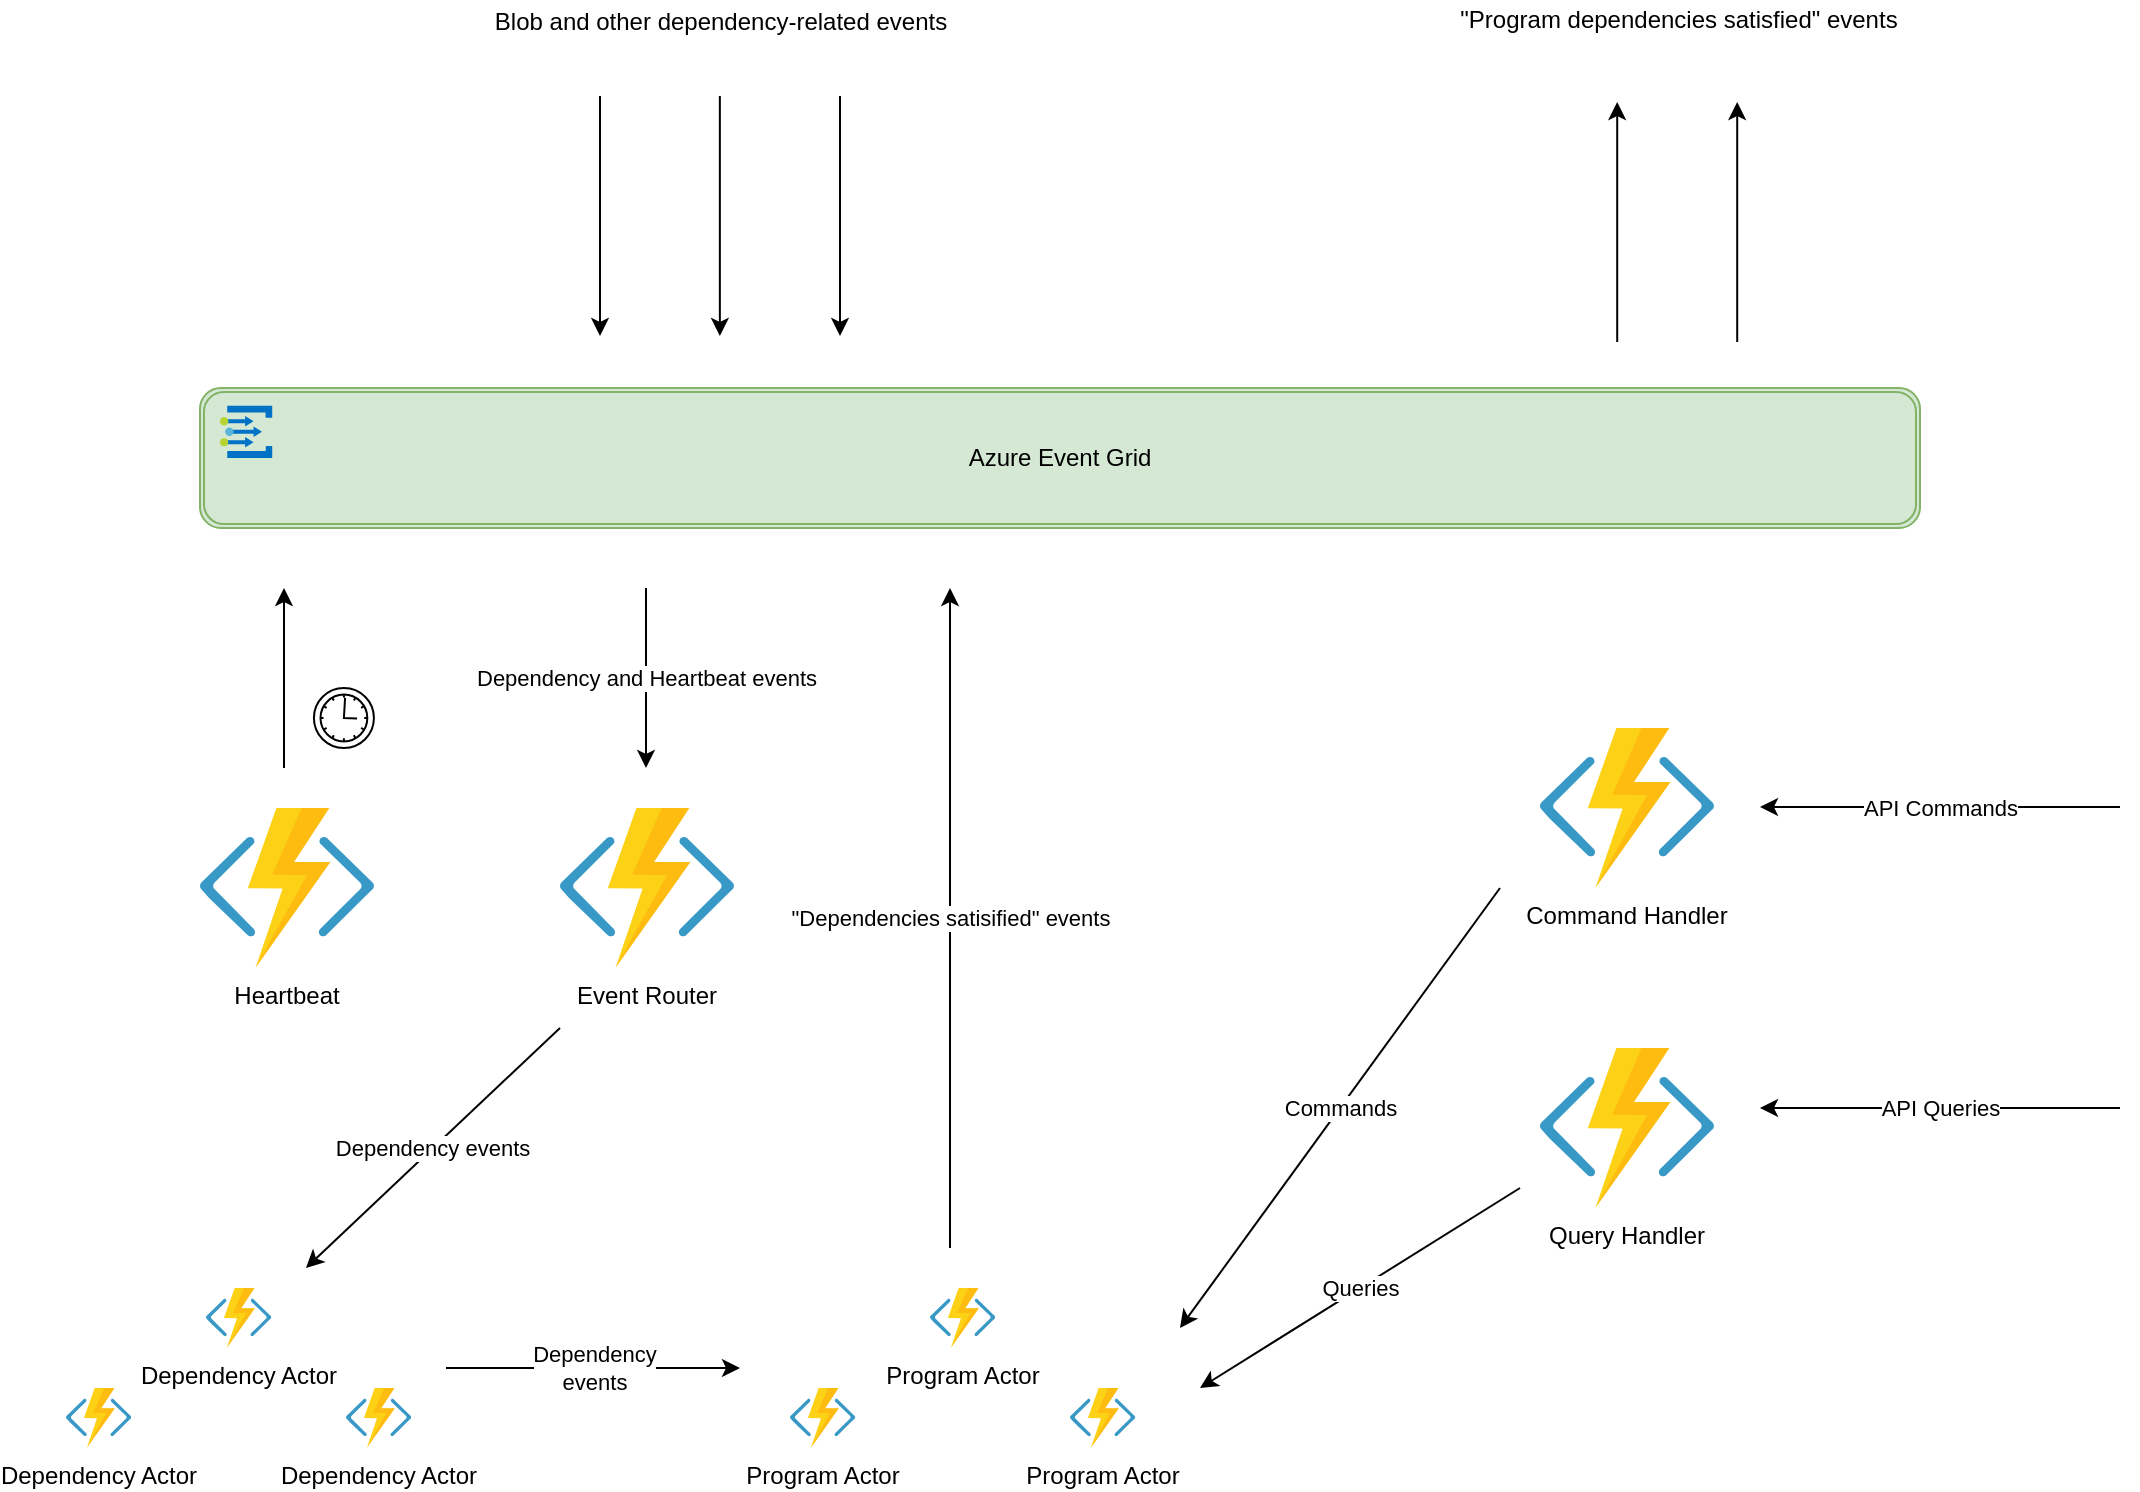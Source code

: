 <mxfile version="12.4.7" type="device"><diagram id="gU7IONG342DIpIpy1c3W" name="Page-1"><mxGraphModel dx="1344" dy="912" grid="1" gridSize="10" guides="1" tooltips="1" connect="1" arrows="1" fold="1" page="1" pageScale="1" pageWidth="1100" pageHeight="850" math="0" shadow="0"><root><mxCell id="0"/><mxCell id="1" parent="0"/><mxCell id="MesPNhYWMWJGHhTgWWdD-15" value="" style="group" parent="1" vertex="1" connectable="0"><mxGeometry x="415" y="640" width="172.61" height="130" as="geometry"/></mxCell><mxCell id="MesPNhYWMWJGHhTgWWdD-12" value="Program Actor" style="aspect=fixed;html=1;points=[];align=center;image;fontSize=12;image=img/lib/mscae/Functions.svg;" parent="MesPNhYWMWJGHhTgWWdD-15" vertex="1"><mxGeometry y="100" width="32.61" height="30" as="geometry"/></mxCell><mxCell id="MesPNhYWMWJGHhTgWWdD-13" value="Program Actor" style="aspect=fixed;html=1;points=[];align=center;image;fontSize=12;image=img/lib/mscae/Functions.svg;" parent="MesPNhYWMWJGHhTgWWdD-15" vertex="1"><mxGeometry x="70" y="50" width="32.61" height="30" as="geometry"/></mxCell><mxCell id="MesPNhYWMWJGHhTgWWdD-14" value="Program Actor" style="aspect=fixed;html=1;points=[];align=center;image;fontSize=12;image=img/lib/mscae/Functions.svg;" parent="MesPNhYWMWJGHhTgWWdD-15" vertex="1"><mxGeometry x="140" y="100" width="32.61" height="30" as="geometry"/></mxCell><mxCell id="MesPNhYWMWJGHhTgWWdD-16" value="" style="group" parent="1" vertex="1" connectable="0"><mxGeometry x="53" y="640" width="172.61" height="130" as="geometry"/></mxCell><mxCell id="MesPNhYWMWJGHhTgWWdD-17" value="Dependency Actor" style="aspect=fixed;html=1;points=[];align=center;image;fontSize=12;image=img/lib/mscae/Functions.svg;" parent="MesPNhYWMWJGHhTgWWdD-16" vertex="1"><mxGeometry y="100" width="32.61" height="30" as="geometry"/></mxCell><mxCell id="MesPNhYWMWJGHhTgWWdD-18" value="Dependency Actor" style="aspect=fixed;html=1;points=[];align=center;image;fontSize=12;image=img/lib/mscae/Functions.svg;" parent="MesPNhYWMWJGHhTgWWdD-16" vertex="1"><mxGeometry x="70" y="50" width="32.61" height="30" as="geometry"/></mxCell><mxCell id="MesPNhYWMWJGHhTgWWdD-19" value="Dependency Actor" style="aspect=fixed;html=1;points=[];align=center;image;fontSize=12;image=img/lib/mscae/Functions.svg;" parent="MesPNhYWMWJGHhTgWWdD-16" vertex="1"><mxGeometry x="140" y="100" width="32.61" height="30" as="geometry"/></mxCell><mxCell id="MesPNhYWMWJGHhTgWWdD-23" value="" style="group" parent="1" vertex="1" connectable="0"><mxGeometry x="120" y="240" width="860" height="70" as="geometry"/></mxCell><mxCell id="MesPNhYWMWJGHhTgWWdD-22" value="Azure Event Grid" style="shape=ext;double=1;rounded=1;whiteSpace=wrap;html=1;fillColor=#d5e8d4;strokeColor=#82b366;" parent="MesPNhYWMWJGHhTgWWdD-23" vertex="1"><mxGeometry width="860" height="70" as="geometry"/></mxCell><mxCell id="MesPNhYWMWJGHhTgWWdD-21" value="" style="aspect=fixed;html=1;points=[];align=center;image;fontSize=12;image=img/lib/mscae/Event_Grid_Topics.svg;" parent="MesPNhYWMWJGHhTgWWdD-23" vertex="1"><mxGeometry x="10" y="8.75" width="26.25" height="26.25" as="geometry"/></mxCell><mxCell id="MesPNhYWMWJGHhTgWWdD-45" value="" style="group" parent="1" vertex="1" connectable="0"><mxGeometry x="744.13" y="46" width="230" height="171" as="geometry"/></mxCell><mxCell id="MesPNhYWMWJGHhTgWWdD-31" value="&quot;Program dependencies satisfied&quot; events" style="text;html=1;align=center;verticalAlign=middle;resizable=0;points=[];;autosize=1;" parent="MesPNhYWMWJGHhTgWWdD-45" vertex="1"><mxGeometry width="230" height="20" as="geometry"/></mxCell><mxCell id="MesPNhYWMWJGHhTgWWdD-44" value="" style="group;rotation=-180;" parent="MesPNhYWMWJGHhTgWWdD-45" vertex="1" connectable="0"><mxGeometry x="84.47" y="51" width="60.07" height="120" as="geometry"/></mxCell><mxCell id="MesPNhYWMWJGHhTgWWdD-42" value="" style="endArrow=classic;html=1;" parent="MesPNhYWMWJGHhTgWWdD-44" edge="1"><mxGeometry width="50" height="50" relative="1" as="geometry"><mxPoint x="60" y="120" as="sourcePoint"/><mxPoint x="60" as="targetPoint"/></mxGeometry></mxCell><mxCell id="MesPNhYWMWJGHhTgWWdD-43" value="" style="endArrow=classic;html=1;" parent="MesPNhYWMWJGHhTgWWdD-44" edge="1"><mxGeometry width="50" height="50" relative="1" as="geometry"><mxPoint y="120" as="sourcePoint"/><mxPoint as="targetPoint"/></mxGeometry></mxCell><mxCell id="MesPNhYWMWJGHhTgWWdD-46" value="" style="group" parent="1" vertex="1" connectable="0"><mxGeometry x="260.43" y="46" width="240" height="168" as="geometry"/></mxCell><mxCell id="MesPNhYWMWJGHhTgWWdD-27" value="Blob and other dependency-related events" style="text;html=1;align=center;verticalAlign=middle;resizable=0;points=[];;autosize=1;" parent="MesPNhYWMWJGHhTgWWdD-46" vertex="1"><mxGeometry y="1" width="240" height="20" as="geometry"/></mxCell><mxCell id="MesPNhYWMWJGHhTgWWdD-39" value="" style="endArrow=classic;html=1;" parent="MesPNhYWMWJGHhTgWWdD-46" edge="1"><mxGeometry width="50" height="50" relative="1" as="geometry"><mxPoint x="59.57" y="48" as="sourcePoint"/><mxPoint x="59.57" y="168" as="targetPoint"/></mxGeometry></mxCell><mxCell id="MesPNhYWMWJGHhTgWWdD-40" value="" style="endArrow=classic;html=1;" parent="MesPNhYWMWJGHhTgWWdD-46" edge="1"><mxGeometry width="50" height="50" relative="1" as="geometry"><mxPoint x="119.5" y="48" as="sourcePoint"/><mxPoint x="119.5" y="168" as="targetPoint"/></mxGeometry></mxCell><mxCell id="MesPNhYWMWJGHhTgWWdD-41" value="" style="endArrow=classic;html=1;" parent="MesPNhYWMWJGHhTgWWdD-46" edge="1"><mxGeometry width="50" height="50" relative="1" as="geometry"><mxPoint x="179.57" y="48" as="sourcePoint"/><mxPoint x="179.57" y="168" as="targetPoint"/></mxGeometry></mxCell><mxCell id="MesPNhYWMWJGHhTgWWdD-49" value="" style="group" parent="1" vertex="1" connectable="0"><mxGeometry x="300" y="350" width="86.96" height="200" as="geometry"/></mxCell><mxCell id="MesPNhYWMWJGHhTgWWdD-1" value="Event Router" style="aspect=fixed;html=1;points=[];align=center;image;fontSize=12;image=img/lib/mscae/Functions.svg;" parent="MesPNhYWMWJGHhTgWWdD-49" vertex="1"><mxGeometry y="100" width="86.96" height="80" as="geometry"/></mxCell><mxCell id="MesPNhYWMWJGHhTgWWdD-48" value="Dependency and Heartbeat events" style="endArrow=classic;html=1;" parent="MesPNhYWMWJGHhTgWWdD-49" edge="1"><mxGeometry width="50" height="50" relative="1" as="geometry"><mxPoint x="43" y="-10" as="sourcePoint"/><mxPoint x="43" y="80" as="targetPoint"/></mxGeometry></mxCell><mxCell id="MesPNhYWMWJGHhTgWWdD-50" value="" style="group" parent="1" vertex="1" connectable="0"><mxGeometry x="120" y="350" width="86.96" height="200" as="geometry"/></mxCell><mxCell id="MesPNhYWMWJGHhTgWWdD-2" value="Heartbeat" style="aspect=fixed;html=1;points=[];align=center;image;fontSize=12;image=img/lib/mscae/Functions.svg;" parent="MesPNhYWMWJGHhTgWWdD-50" vertex="1"><mxGeometry y="100" width="86.96" height="80" as="geometry"/></mxCell><mxCell id="MesPNhYWMWJGHhTgWWdD-47" value="" style="endArrow=classic;html=1;" parent="MesPNhYWMWJGHhTgWWdD-50" edge="1"><mxGeometry width="50" height="50" relative="1" as="geometry"><mxPoint x="42" y="80" as="sourcePoint"/><mxPoint x="42" y="-10" as="targetPoint"/></mxGeometry></mxCell><mxCell id="MesPNhYWMWJGHhTgWWdD-57" value="" style="shape=mxgraph.bpmn.shape;html=1;verticalLabelPosition=bottom;labelBackgroundColor=#ffffff;verticalAlign=top;align=center;perimeter=ellipsePerimeter;outlineConnect=0;outline=standard;symbol=timer;" parent="MesPNhYWMWJGHhTgWWdD-50" vertex="1"><mxGeometry x="56.96" y="40" width="30" height="30" as="geometry"/></mxCell><mxCell id="MesPNhYWMWJGHhTgWWdD-51" value="Dependency events" style="endArrow=classic;html=1;" parent="1" edge="1"><mxGeometry width="50" height="50" relative="1" as="geometry"><mxPoint x="300" y="560" as="sourcePoint"/><mxPoint x="173" y="680" as="targetPoint"/></mxGeometry></mxCell><mxCell id="MesPNhYWMWJGHhTgWWdD-52" value="Dependency&lt;br&gt;events" style="endArrow=classic;html=1;" parent="1" edge="1"><mxGeometry width="50" height="50" relative="1" as="geometry"><mxPoint x="243" y="730" as="sourcePoint"/><mxPoint x="390" y="730" as="targetPoint"/></mxGeometry></mxCell><mxCell id="MesPNhYWMWJGHhTgWWdD-53" value="&quot;Dependencies satisified&quot; events" style="endArrow=classic;html=1;" parent="1" edge="1"><mxGeometry width="50" height="50" relative="1" as="geometry"><mxPoint x="495" y="670" as="sourcePoint"/><mxPoint x="495" y="340" as="targetPoint"/></mxGeometry></mxCell><mxCell id="MesPNhYWMWJGHhTgWWdD-54" value="API Commands" style="endArrow=classic;html=1;" parent="1" edge="1"><mxGeometry width="50" height="50" relative="1" as="geometry"><mxPoint x="1080" y="449.5" as="sourcePoint"/><mxPoint x="900" y="449.5" as="targetPoint"/></mxGeometry></mxCell><mxCell id="6pYu5611bNrVZEgMkwYm-1" value="Command Handler" style="aspect=fixed;html=1;points=[];align=center;image;fontSize=12;image=img/lib/mscae/Functions.svg;" vertex="1" parent="1"><mxGeometry x="790" y="410" width="86.96" height="80" as="geometry"/></mxCell><mxCell id="6pYu5611bNrVZEgMkwYm-2" value="Query Handler" style="aspect=fixed;html=1;points=[];align=center;image;fontSize=12;image=img/lib/mscae/Functions.svg;" vertex="1" parent="1"><mxGeometry x="790" y="570" width="86.96" height="80" as="geometry"/></mxCell><mxCell id="6pYu5611bNrVZEgMkwYm-3" value="API Queries" style="endArrow=classic;html=1;" edge="1" parent="1"><mxGeometry width="50" height="50" relative="1" as="geometry"><mxPoint x="1080" y="600" as="sourcePoint"/><mxPoint x="900" y="600" as="targetPoint"/></mxGeometry></mxCell><mxCell id="6pYu5611bNrVZEgMkwYm-4" value="Commands" style="endArrow=classic;html=1;" edge="1" parent="1"><mxGeometry width="50" height="50" relative="1" as="geometry"><mxPoint x="770" y="490" as="sourcePoint"/><mxPoint x="610" y="710" as="targetPoint"/></mxGeometry></mxCell><mxCell id="6pYu5611bNrVZEgMkwYm-5" value="Queries" style="endArrow=classic;html=1;" edge="1" parent="1"><mxGeometry width="50" height="50" relative="1" as="geometry"><mxPoint x="780" y="640" as="sourcePoint"/><mxPoint x="620" y="740" as="targetPoint"/></mxGeometry></mxCell></root></mxGraphModel></diagram></mxfile>